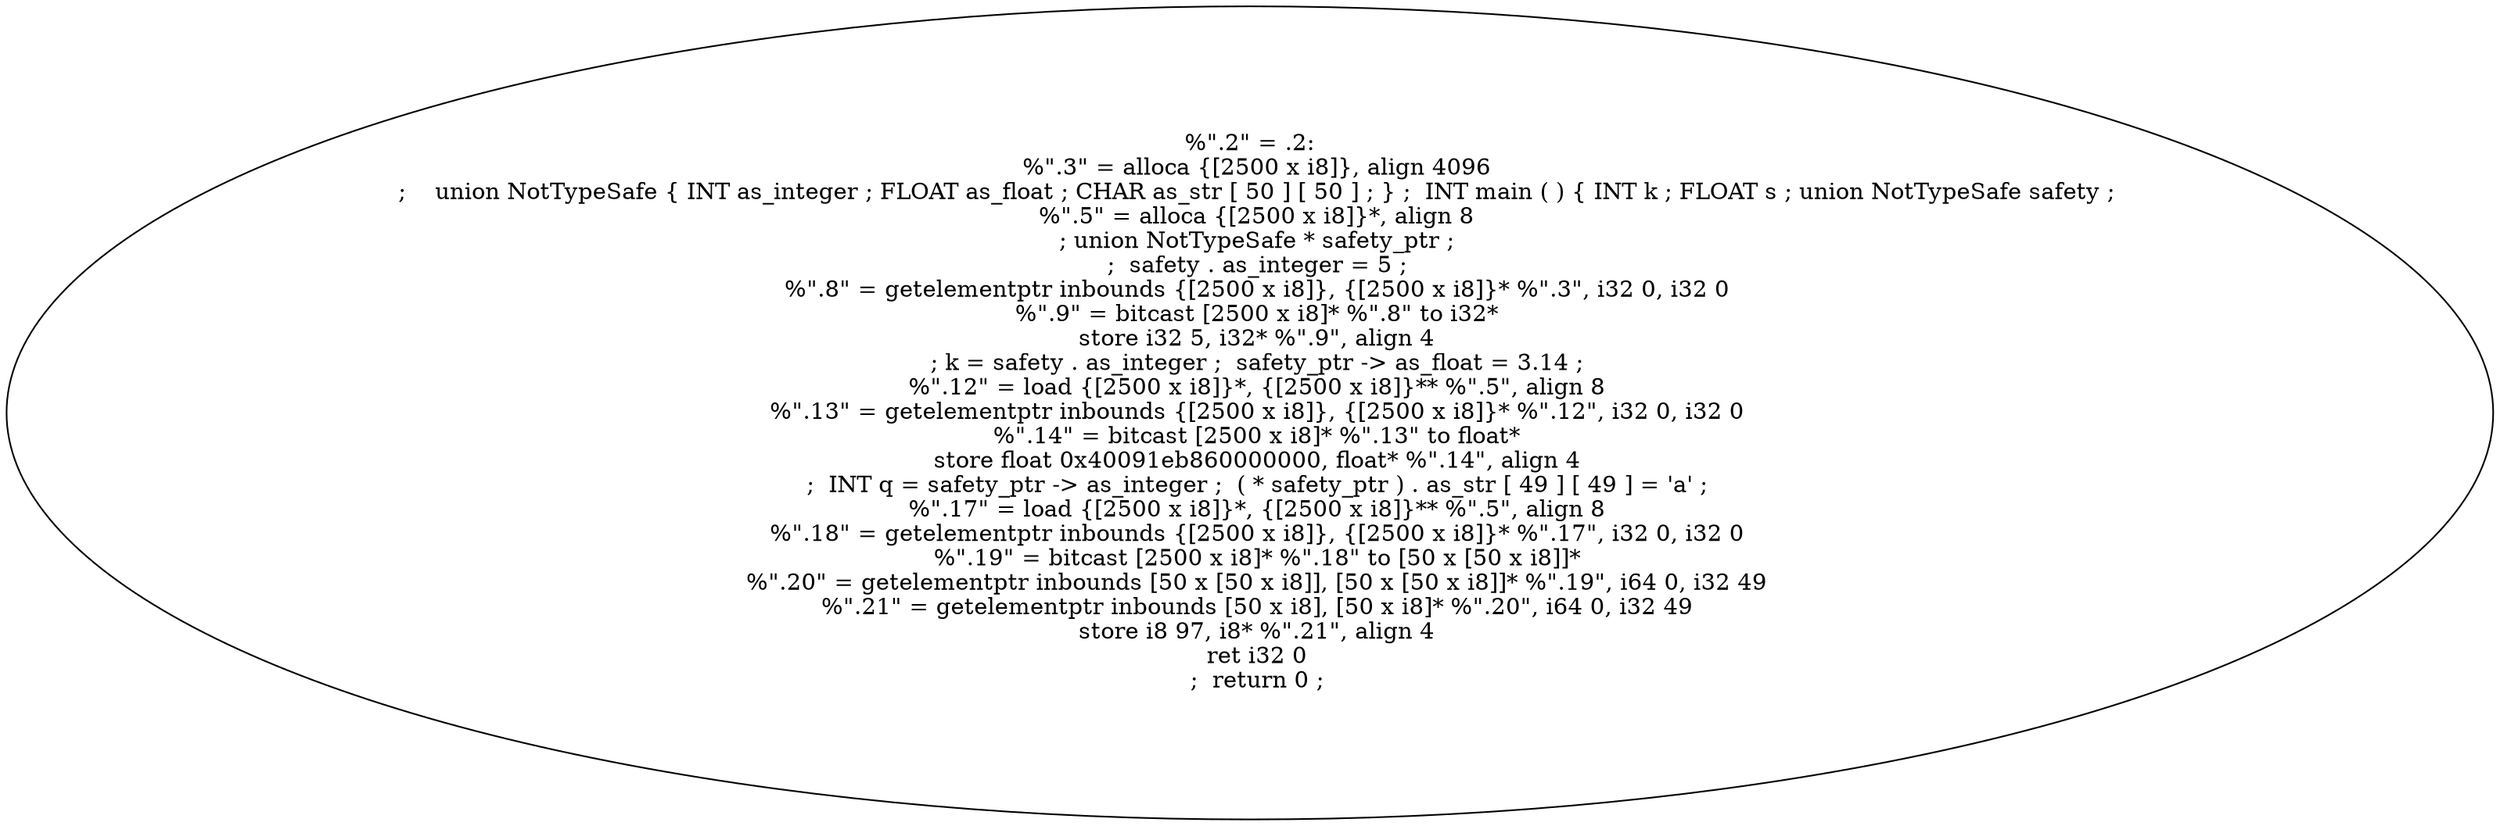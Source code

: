 digraph AST {
  "139136231868496" [label="%\".2\" = .2:
  %\".3\" = alloca {[2500 x i8]}, align 4096
  ;    union NotTypeSafe { INT as_integer ; FLOAT as_float ; CHAR as_str [ 50 ] [ 50 ] ; } ;  INT main ( ) { INT k ; FLOAT s ; union NotTypeSafe safety ;
  %\".5\" = alloca {[2500 x i8]}*, align 8
  ; union NotTypeSafe * safety_ptr ;
  ;  safety . as_integer = 5 ;
  %\".8\" = getelementptr inbounds {[2500 x i8]}, {[2500 x i8]}* %\".3\", i32 0, i32 0
  %\".9\" = bitcast [2500 x i8]* %\".8\" to i32*
  store i32 5, i32* %\".9\", align 4
  ; k = safety . as_integer ;  safety_ptr -> as_float = 3.14 ;
  %\".12\" = load {[2500 x i8]}*, {[2500 x i8]}** %\".5\", align 8
  %\".13\" = getelementptr inbounds {[2500 x i8]}, {[2500 x i8]}* %\".12\", i32 0, i32 0
  %\".14\" = bitcast [2500 x i8]* %\".13\" to float*
  store float 0x40091eb860000000, float* %\".14\", align 4
  ;  INT q = safety_ptr -> as_integer ;  ( * safety_ptr ) . as_str [ 49 ] [ 49 ] = 'a' ;
  %\".17\" = load {[2500 x i8]}*, {[2500 x i8]}** %\".5\", align 8
  %\".18\" = getelementptr inbounds {[2500 x i8]}, {[2500 x i8]}* %\".17\", i32 0, i32 0
  %\".19\" = bitcast [2500 x i8]* %\".18\" to [50 x [50 x i8]]*
  %\".20\" = getelementptr inbounds [50 x [50 x i8]], [50 x [50 x i8]]* %\".19\", i64 0, i32 49
  %\".21\" = getelementptr inbounds [50 x i8], [50 x i8]* %\".20\", i64 0, i32 49
  store i8 97, i8* %\".21\", align 4
  ret i32 0
  ;  return 0 ;"];
}
